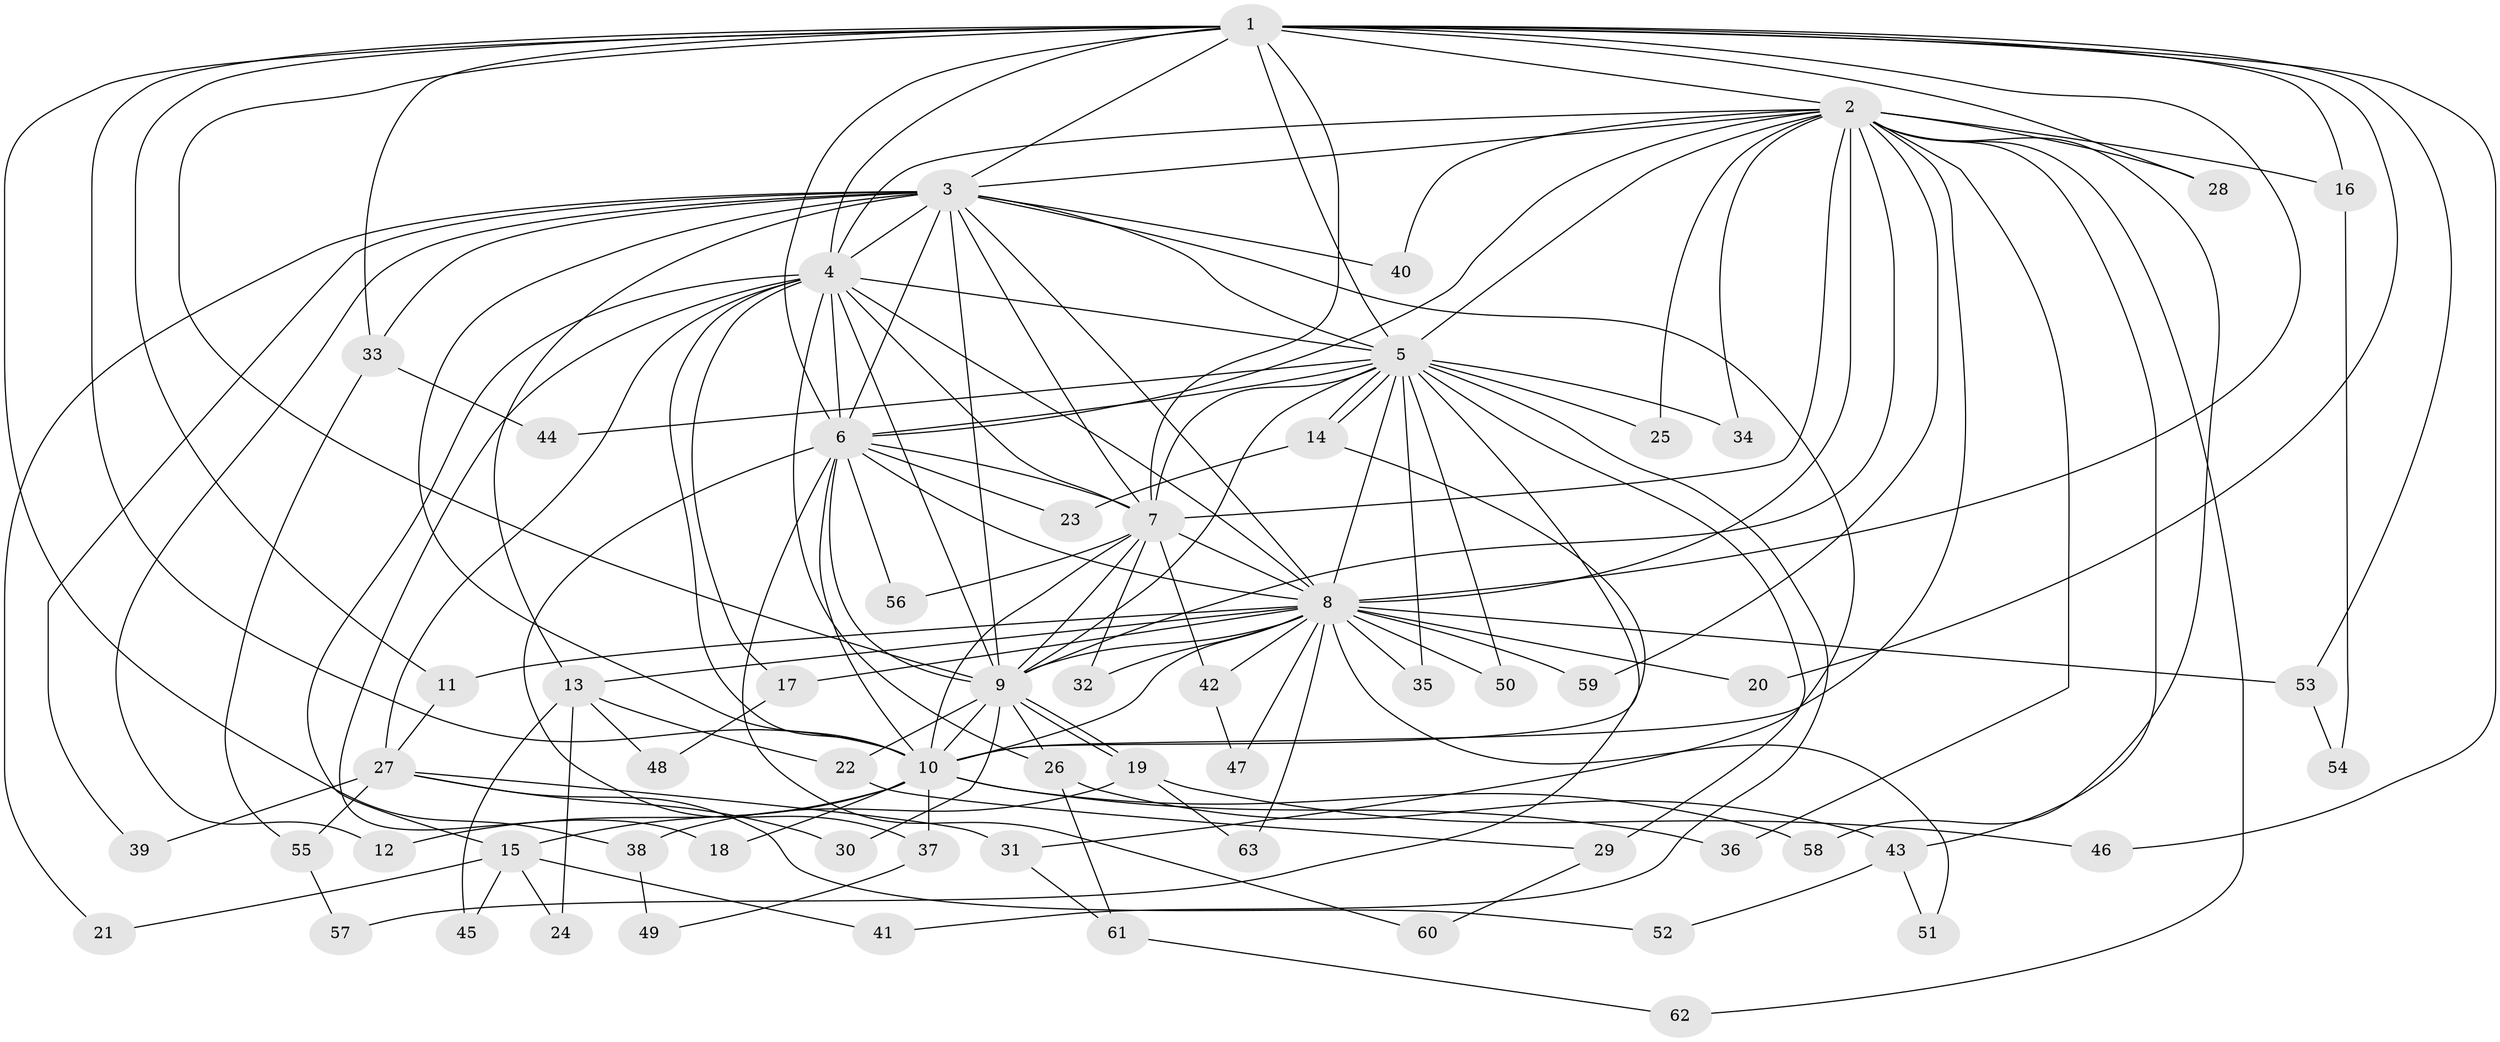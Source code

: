 // Generated by graph-tools (version 1.1) at 2025/35/03/09/25 02:35:11]
// undirected, 63 vertices, 151 edges
graph export_dot {
graph [start="1"]
  node [color=gray90,style=filled];
  1;
  2;
  3;
  4;
  5;
  6;
  7;
  8;
  9;
  10;
  11;
  12;
  13;
  14;
  15;
  16;
  17;
  18;
  19;
  20;
  21;
  22;
  23;
  24;
  25;
  26;
  27;
  28;
  29;
  30;
  31;
  32;
  33;
  34;
  35;
  36;
  37;
  38;
  39;
  40;
  41;
  42;
  43;
  44;
  45;
  46;
  47;
  48;
  49;
  50;
  51;
  52;
  53;
  54;
  55;
  56;
  57;
  58;
  59;
  60;
  61;
  62;
  63;
  1 -- 2;
  1 -- 3;
  1 -- 4;
  1 -- 5;
  1 -- 6;
  1 -- 7;
  1 -- 8;
  1 -- 9;
  1 -- 10;
  1 -- 11;
  1 -- 16;
  1 -- 20;
  1 -- 28;
  1 -- 33;
  1 -- 38;
  1 -- 46;
  1 -- 53;
  2 -- 3;
  2 -- 4;
  2 -- 5;
  2 -- 6;
  2 -- 7;
  2 -- 8;
  2 -- 9;
  2 -- 10;
  2 -- 16;
  2 -- 25;
  2 -- 28;
  2 -- 34;
  2 -- 36;
  2 -- 40;
  2 -- 43;
  2 -- 58;
  2 -- 59;
  2 -- 62;
  3 -- 4;
  3 -- 5;
  3 -- 6;
  3 -- 7;
  3 -- 8;
  3 -- 9;
  3 -- 10;
  3 -- 12;
  3 -- 13;
  3 -- 21;
  3 -- 31;
  3 -- 33;
  3 -- 39;
  3 -- 40;
  4 -- 5;
  4 -- 6;
  4 -- 7;
  4 -- 8;
  4 -- 9;
  4 -- 10;
  4 -- 15;
  4 -- 17;
  4 -- 18;
  4 -- 26;
  4 -- 27;
  5 -- 6;
  5 -- 7;
  5 -- 8;
  5 -- 9;
  5 -- 10;
  5 -- 14;
  5 -- 14;
  5 -- 25;
  5 -- 29;
  5 -- 34;
  5 -- 35;
  5 -- 41;
  5 -- 44;
  5 -- 50;
  6 -- 7;
  6 -- 8;
  6 -- 9;
  6 -- 10;
  6 -- 23;
  6 -- 37;
  6 -- 56;
  6 -- 60;
  7 -- 8;
  7 -- 9;
  7 -- 10;
  7 -- 32;
  7 -- 42;
  7 -- 56;
  8 -- 9;
  8 -- 10;
  8 -- 11;
  8 -- 13;
  8 -- 17;
  8 -- 20;
  8 -- 32;
  8 -- 35;
  8 -- 42;
  8 -- 47;
  8 -- 50;
  8 -- 51;
  8 -- 53;
  8 -- 59;
  8 -- 63;
  9 -- 10;
  9 -- 19;
  9 -- 19;
  9 -- 22;
  9 -- 26;
  9 -- 30;
  10 -- 12;
  10 -- 15;
  10 -- 18;
  10 -- 36;
  10 -- 37;
  10 -- 58;
  11 -- 27;
  13 -- 22;
  13 -- 24;
  13 -- 45;
  13 -- 48;
  14 -- 23;
  14 -- 57;
  15 -- 21;
  15 -- 24;
  15 -- 41;
  15 -- 45;
  16 -- 54;
  17 -- 48;
  19 -- 38;
  19 -- 46;
  19 -- 63;
  22 -- 29;
  26 -- 43;
  26 -- 61;
  27 -- 30;
  27 -- 31;
  27 -- 39;
  27 -- 52;
  27 -- 55;
  29 -- 60;
  31 -- 61;
  33 -- 44;
  33 -- 55;
  37 -- 49;
  38 -- 49;
  42 -- 47;
  43 -- 51;
  43 -- 52;
  53 -- 54;
  55 -- 57;
  61 -- 62;
}
